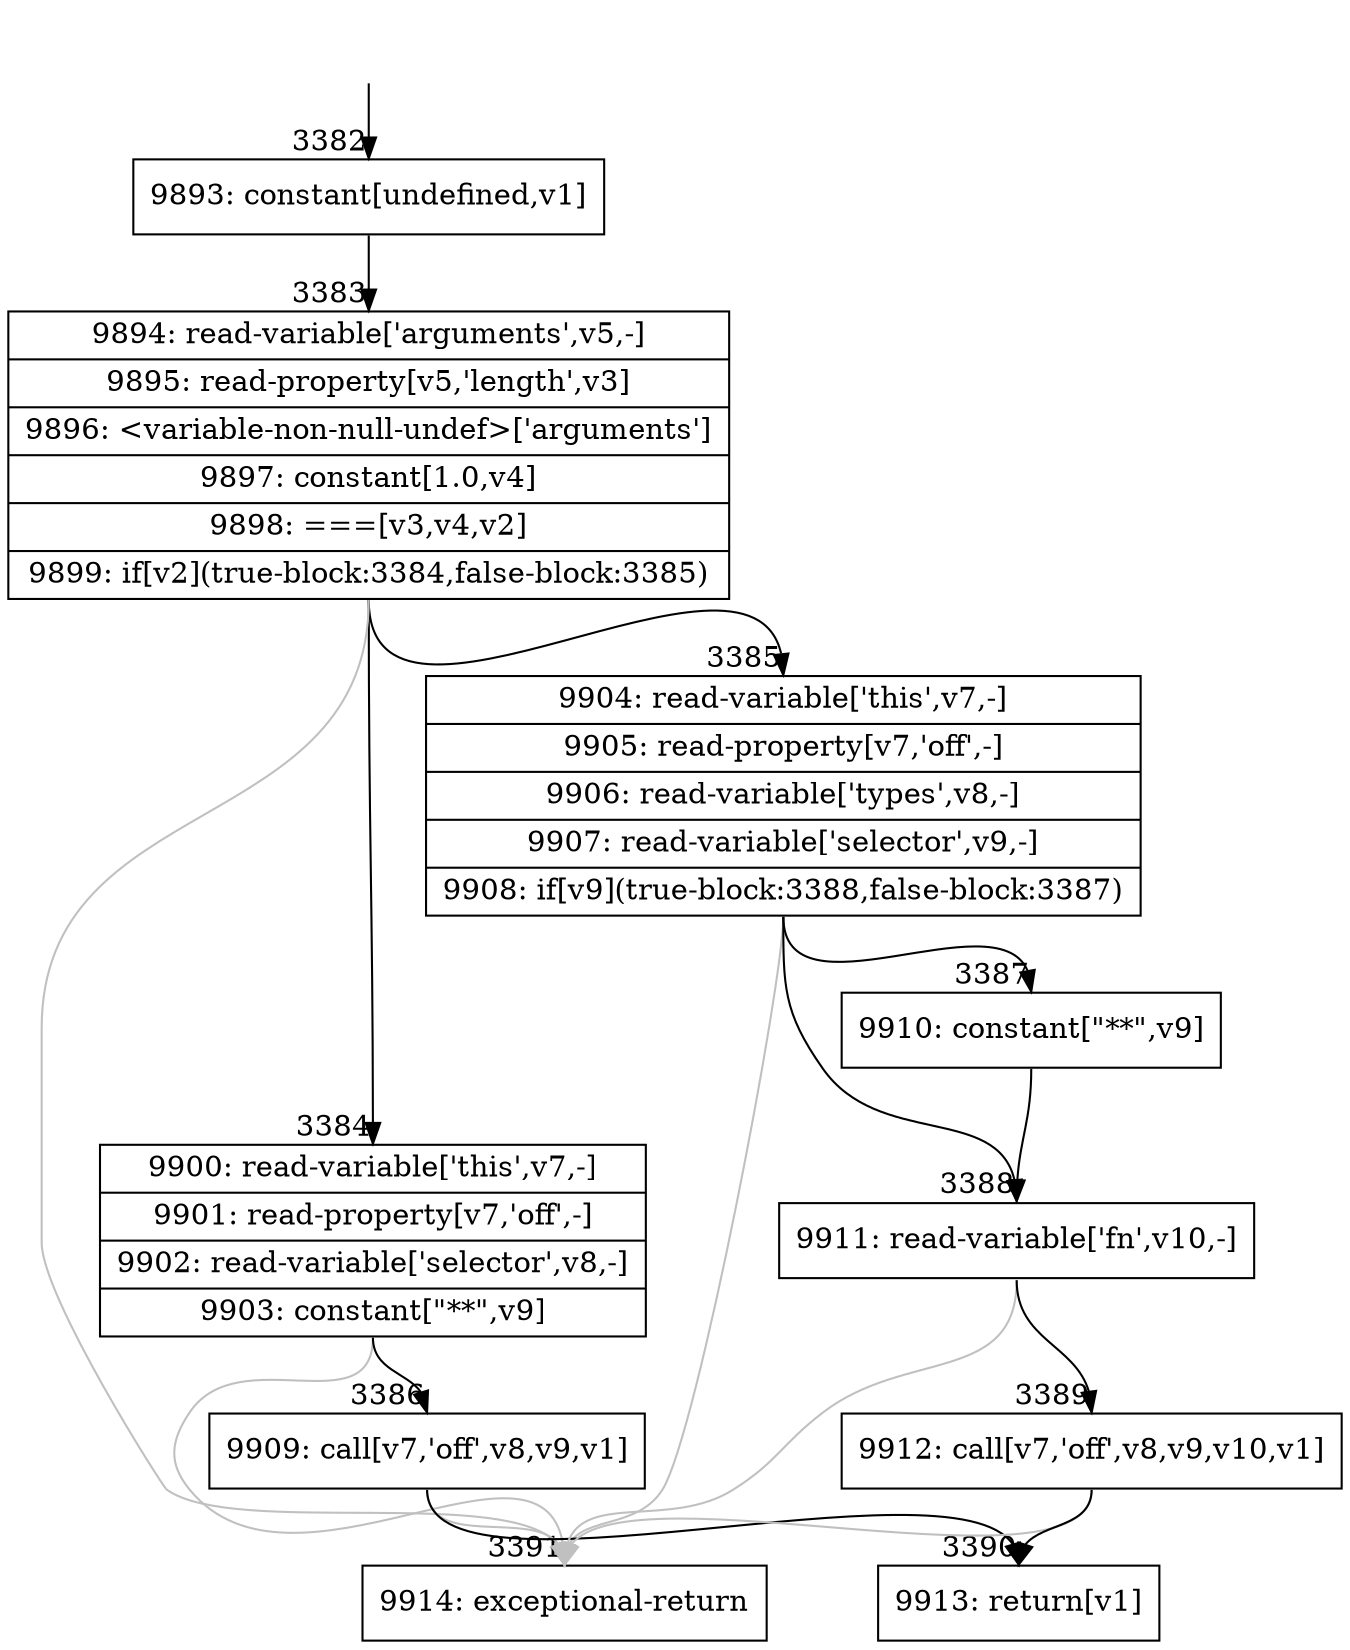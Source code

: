 digraph {
rankdir="TD"
BB_entry218[shape=none,label=""];
BB_entry218 -> BB3382 [tailport=s, headport=n, headlabel="    3382"]
BB3382 [shape=record label="{9893: constant[undefined,v1]}" ] 
BB3382 -> BB3383 [tailport=s, headport=n, headlabel="      3383"]
BB3383 [shape=record label="{9894: read-variable['arguments',v5,-]|9895: read-property[v5,'length',v3]|9896: \<variable-non-null-undef\>['arguments']|9897: constant[1.0,v4]|9898: ===[v3,v4,v2]|9899: if[v2](true-block:3384,false-block:3385)}" ] 
BB3383 -> BB3384 [tailport=s, headport=n, headlabel="      3384"]
BB3383 -> BB3385 [tailport=s, headport=n, headlabel="      3385"]
BB3383 -> BB3391 [tailport=s, headport=n, color=gray, headlabel="      3391"]
BB3384 [shape=record label="{9900: read-variable['this',v7,-]|9901: read-property[v7,'off',-]|9902: read-variable['selector',v8,-]|9903: constant[\"**\",v9]}" ] 
BB3384 -> BB3386 [tailport=s, headport=n, headlabel="      3386"]
BB3384 -> BB3391 [tailport=s, headport=n, color=gray]
BB3385 [shape=record label="{9904: read-variable['this',v7,-]|9905: read-property[v7,'off',-]|9906: read-variable['types',v8,-]|9907: read-variable['selector',v9,-]|9908: if[v9](true-block:3388,false-block:3387)}" ] 
BB3385 -> BB3388 [tailport=s, headport=n, headlabel="      3388"]
BB3385 -> BB3387 [tailport=s, headport=n, headlabel="      3387"]
BB3385 -> BB3391 [tailport=s, headport=n, color=gray]
BB3386 [shape=record label="{9909: call[v7,'off',v8,v9,v1]}" ] 
BB3386 -> BB3390 [tailport=s, headport=n, headlabel="      3390"]
BB3386 -> BB3391 [tailport=s, headport=n, color=gray]
BB3387 [shape=record label="{9910: constant[\"**\",v9]}" ] 
BB3387 -> BB3388 [tailport=s, headport=n]
BB3388 [shape=record label="{9911: read-variable['fn',v10,-]}" ] 
BB3388 -> BB3389 [tailport=s, headport=n, headlabel="      3389"]
BB3388 -> BB3391 [tailport=s, headport=n, color=gray]
BB3389 [shape=record label="{9912: call[v7,'off',v8,v9,v10,v1]}" ] 
BB3389 -> BB3390 [tailport=s, headport=n]
BB3389 -> BB3391 [tailport=s, headport=n, color=gray]
BB3390 [shape=record label="{9913: return[v1]}" ] 
BB3391 [shape=record label="{9914: exceptional-return}" ] 
}
